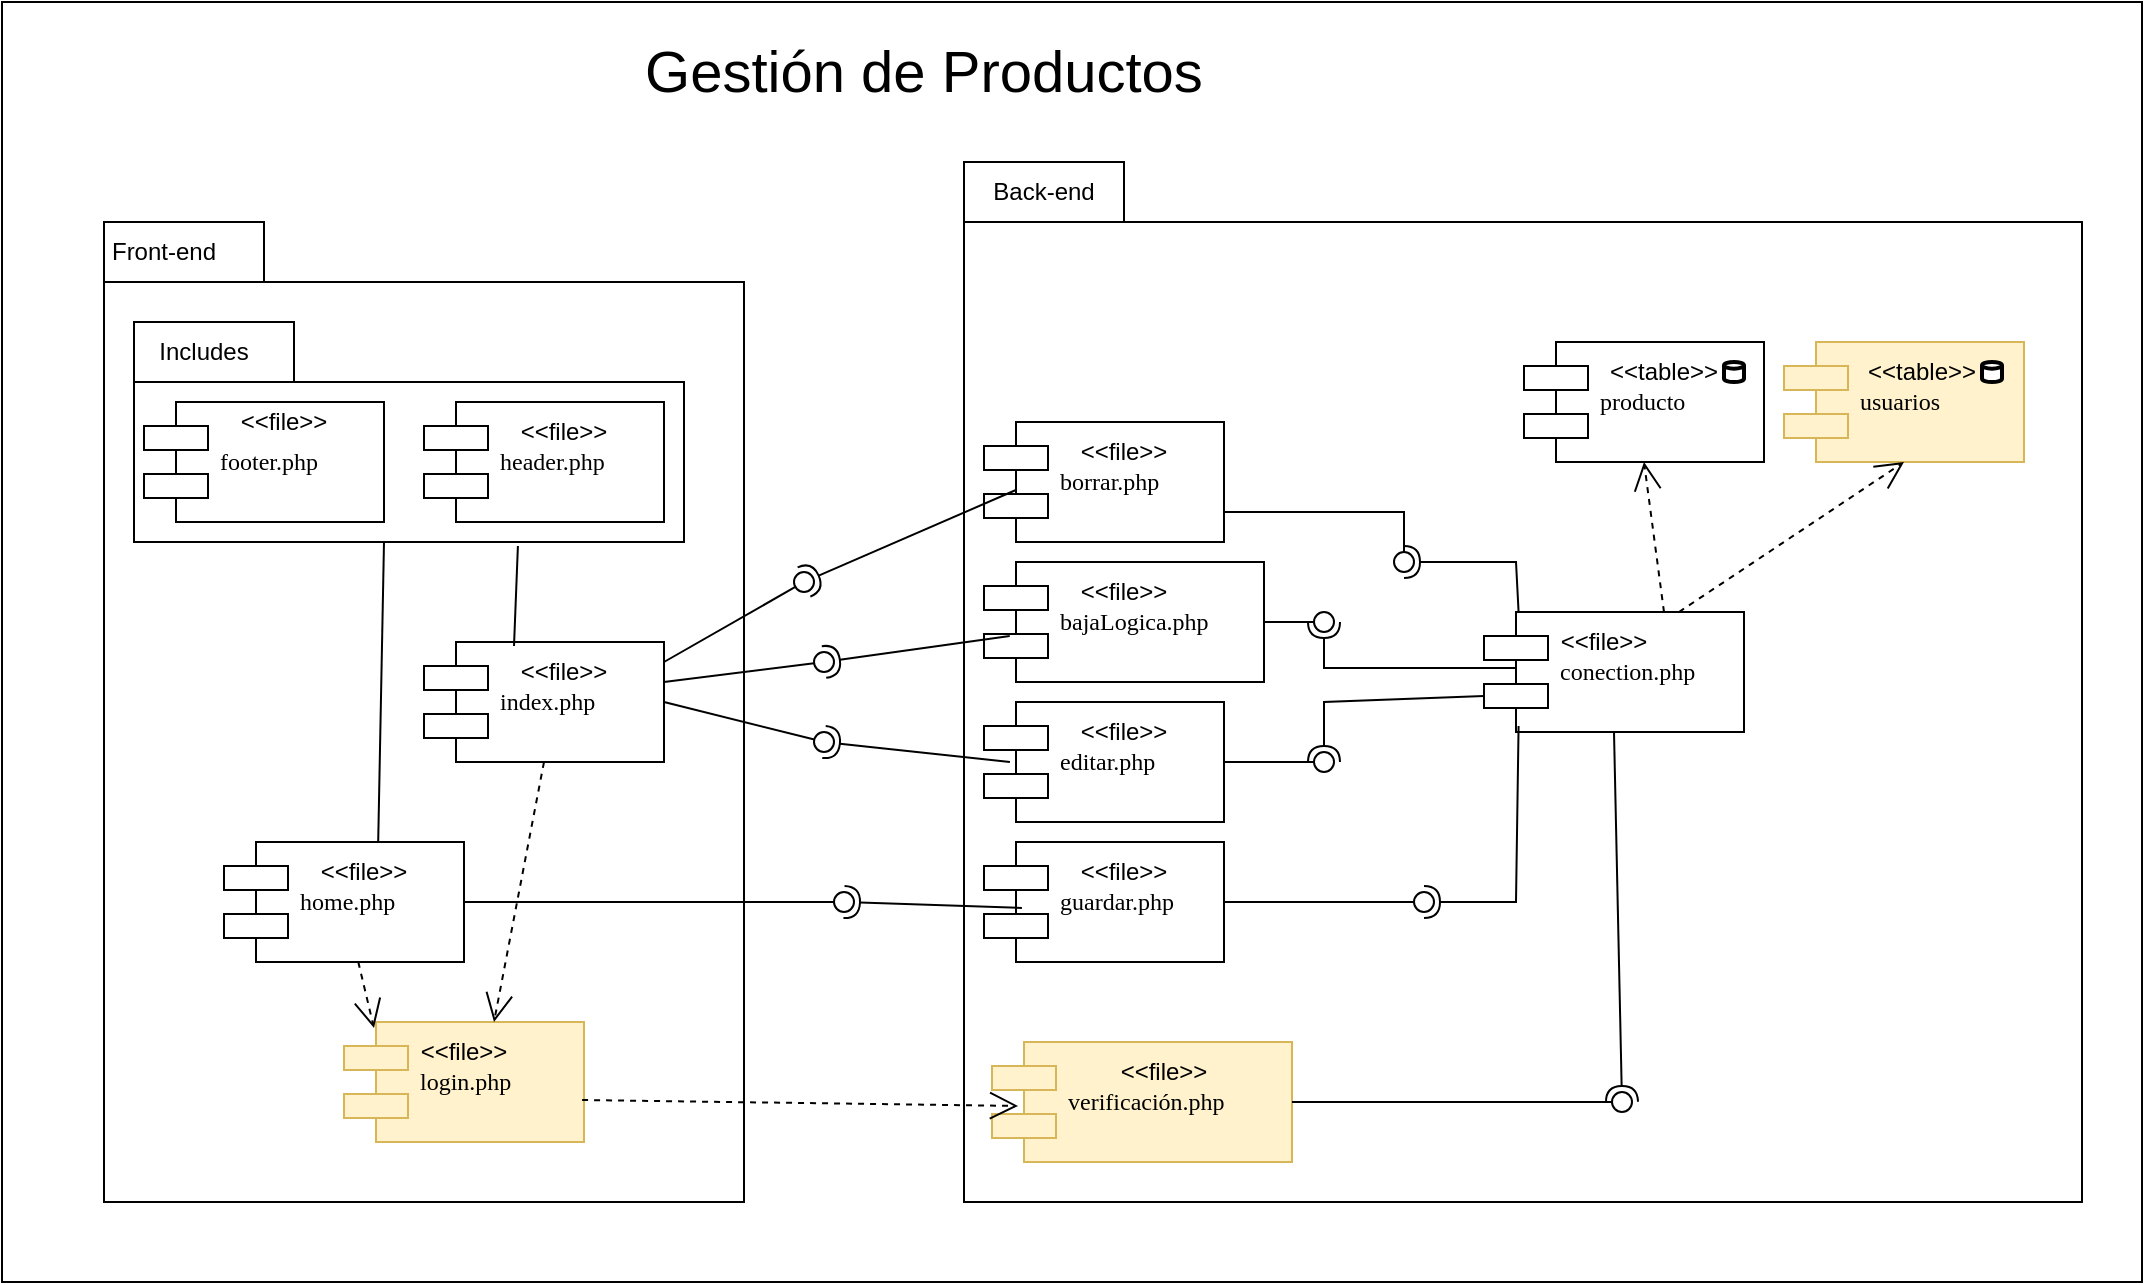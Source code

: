 <mxfile version="22.0.5" type="github">
  <diagram name="Page-1" id="5f0bae14-7c28-e335-631c-24af17079c00">
    <mxGraphModel dx="1783" dy="1195" grid="1" gridSize="10" guides="1" tooltips="1" connect="1" arrows="1" fold="1" page="1" pageScale="1" pageWidth="1100" pageHeight="850" background="none" math="0" shadow="0">
      <root>
        <mxCell id="0" />
        <mxCell id="1" parent="0" />
        <mxCell id="w3_-GCUSZNOy2Y8F9B4D-52" value="" style="rounded=0;whiteSpace=wrap;html=1;" parent="1" vertex="1">
          <mxGeometry x="-20" y="-30" width="1070" height="640" as="geometry" />
        </mxCell>
        <mxCell id="w3_-GCUSZNOy2Y8F9B4D-53" value="" style="shape=folder;fontStyle=1;tabWidth=80;tabHeight=30;tabPosition=left;html=1;boundedLbl=1;whiteSpace=wrap;" parent="1" vertex="1">
          <mxGeometry x="31" y="80" width="320" height="490" as="geometry" />
        </mxCell>
        <mxCell id="w3_-GCUSZNOy2Y8F9B4D-54" value="" style="shape=folder;fontStyle=1;tabWidth=80;tabHeight=30;tabPosition=left;html=1;boundedLbl=1;whiteSpace=wrap;" parent="1" vertex="1">
          <mxGeometry x="46" y="130" width="275" height="110" as="geometry" />
        </mxCell>
        <mxCell id="w3_-GCUSZNOy2Y8F9B4D-55" value="&lt;font style=&quot;vertical-align: inherit;&quot;&gt;&lt;font style=&quot;vertical-align: inherit;&quot;&gt;Front-end&lt;/font&gt;&lt;/font&gt;" style="text;html=1;strokeColor=none;fillColor=none;align=center;verticalAlign=middle;whiteSpace=wrap;rounded=0;" parent="1" vertex="1">
          <mxGeometry x="31" y="80" width="60" height="30" as="geometry" />
        </mxCell>
        <mxCell id="w3_-GCUSZNOy2Y8F9B4D-56" value="&lt;font style=&quot;vertical-align: inherit;&quot;&gt;&lt;font style=&quot;vertical-align: inherit;&quot;&gt;Includes&lt;/font&gt;&lt;/font&gt;" style="text;html=1;strokeColor=none;fillColor=none;align=center;verticalAlign=middle;whiteSpace=wrap;rounded=0;" parent="1" vertex="1">
          <mxGeometry x="51" y="130" width="60" height="30" as="geometry" />
        </mxCell>
        <mxCell id="w3_-GCUSZNOy2Y8F9B4D-57" value="" style="endArrow=none;html=1;rounded=0;exitX=0.642;exitY=0.05;exitDx=0;exitDy=0;exitPerimeter=0;" parent="1" source="w3_-GCUSZNOy2Y8F9B4D-60" edge="1">
          <mxGeometry width="50" height="50" relative="1" as="geometry">
            <mxPoint x="121" y="290" as="sourcePoint" />
            <mxPoint x="171" y="240" as="targetPoint" />
          </mxGeometry>
        </mxCell>
        <mxCell id="w3_-GCUSZNOy2Y8F9B4D-58" value="footer.php" style="shape=component;align=left;spacingLeft=36;rounded=0;shadow=0;comic=0;labelBackgroundColor=none;strokeWidth=1;fontFamily=Verdana;fontSize=12;html=1;" parent="1" vertex="1">
          <mxGeometry x="51" y="170" width="120" height="60" as="geometry" />
        </mxCell>
        <mxCell id="w3_-GCUSZNOy2Y8F9B4D-59" value="header.php" style="shape=component;align=left;spacingLeft=36;rounded=0;shadow=0;comic=0;labelBackgroundColor=none;strokeWidth=1;fontFamily=Verdana;fontSize=12;html=1;" parent="1" vertex="1">
          <mxGeometry x="191" y="170" width="120" height="60" as="geometry" />
        </mxCell>
        <mxCell id="w3_-GCUSZNOy2Y8F9B4D-60" value="home.php" style="shape=component;align=left;spacingLeft=36;rounded=0;shadow=0;comic=0;labelBackgroundColor=none;strokeWidth=1;fontFamily=Verdana;fontSize=12;html=1;" parent="1" vertex="1">
          <mxGeometry x="91" y="390" width="120" height="60" as="geometry" />
        </mxCell>
        <mxCell id="w3_-GCUSZNOy2Y8F9B4D-61" value="index.php" style="shape=component;align=left;spacingLeft=36;rounded=0;shadow=0;comic=0;labelBackgroundColor=none;strokeWidth=1;fontFamily=Verdana;fontSize=12;html=1;" parent="1" vertex="1">
          <mxGeometry x="191" y="290" width="120" height="60" as="geometry" />
        </mxCell>
        <mxCell id="w3_-GCUSZNOy2Y8F9B4D-62" value="" style="endArrow=none;html=1;rounded=0;exitX=0.375;exitY=0.033;exitDx=0;exitDy=0;exitPerimeter=0;entryX=0.698;entryY=1.018;entryDx=0;entryDy=0;entryPerimeter=0;" parent="1" source="w3_-GCUSZNOy2Y8F9B4D-61" target="w3_-GCUSZNOy2Y8F9B4D-54" edge="1">
          <mxGeometry width="50" height="50" relative="1" as="geometry">
            <mxPoint x="131" y="300" as="sourcePoint" />
            <mxPoint x="181" y="250" as="targetPoint" />
          </mxGeometry>
        </mxCell>
        <mxCell id="w3_-GCUSZNOy2Y8F9B4D-63" value="" style="shape=folder;fontStyle=1;tabWidth=80;tabHeight=30;tabPosition=left;html=1;boundedLbl=1;whiteSpace=wrap;" parent="1" vertex="1">
          <mxGeometry x="461" y="50" width="559" height="520" as="geometry" />
        </mxCell>
        <mxCell id="w3_-GCUSZNOy2Y8F9B4D-64" value="&amp;lt;&amp;lt;file&amp;gt;&amp;gt;" style="text;html=1;strokeColor=none;fillColor=none;align=center;verticalAlign=middle;whiteSpace=wrap;rounded=0;" parent="1" vertex="1">
          <mxGeometry x="91" y="170" width="60" height="20" as="geometry" />
        </mxCell>
        <mxCell id="w3_-GCUSZNOy2Y8F9B4D-65" value="producto" style="shape=component;align=left;spacingLeft=36;rounded=0;shadow=0;comic=0;labelBackgroundColor=none;strokeWidth=1;fontFamily=Verdana;fontSize=12;html=1;" parent="1" vertex="1">
          <mxGeometry x="741" y="140" width="120" height="60" as="geometry" />
        </mxCell>
        <mxCell id="w3_-GCUSZNOy2Y8F9B4D-66" value="conection.php" style="shape=component;align=left;spacingLeft=36;rounded=0;shadow=0;comic=0;labelBackgroundColor=none;strokeWidth=1;fontFamily=Verdana;fontSize=12;html=1;" parent="1" vertex="1">
          <mxGeometry x="721" y="275" width="130" height="60" as="geometry" />
        </mxCell>
        <mxCell id="w3_-GCUSZNOy2Y8F9B4D-67" value="guardar.php" style="shape=component;align=left;spacingLeft=36;rounded=0;shadow=0;comic=0;labelBackgroundColor=none;strokeWidth=1;fontFamily=Verdana;fontSize=12;html=1;" parent="1" vertex="1">
          <mxGeometry x="471" y="390" width="120" height="60" as="geometry" />
        </mxCell>
        <mxCell id="w3_-GCUSZNOy2Y8F9B4D-68" value="editar.php" style="shape=component;align=left;spacingLeft=36;rounded=0;shadow=0;comic=0;labelBackgroundColor=none;strokeWidth=1;fontFamily=Verdana;fontSize=12;html=1;" parent="1" vertex="1">
          <mxGeometry x="471" y="320" width="120" height="60" as="geometry" />
        </mxCell>
        <mxCell id="w3_-GCUSZNOy2Y8F9B4D-69" value="bajaLogica.php" style="shape=component;align=left;spacingLeft=36;rounded=0;shadow=0;comic=0;labelBackgroundColor=none;strokeWidth=1;fontFamily=Verdana;fontSize=12;html=1;" parent="1" vertex="1">
          <mxGeometry x="471" y="250" width="140" height="60" as="geometry" />
        </mxCell>
        <mxCell id="w3_-GCUSZNOy2Y8F9B4D-70" value="borrar.php" style="shape=component;align=left;spacingLeft=36;rounded=0;shadow=0;comic=0;labelBackgroundColor=none;strokeWidth=1;fontFamily=Verdana;fontSize=12;html=1;" parent="1" vertex="1">
          <mxGeometry x="471" y="180" width="120" height="60" as="geometry" />
        </mxCell>
        <mxCell id="w3_-GCUSZNOy2Y8F9B4D-71" value="" style="rounded=0;orthogonalLoop=1;jettySize=auto;html=1;endArrow=oval;endFill=0;sketch=0;sourcePerimeterSpacing=0;targetPerimeterSpacing=0;endSize=10;exitX=1;exitY=0.75;exitDx=0;exitDy=0;" parent="1" source="w3_-GCUSZNOy2Y8F9B4D-70" edge="1">
          <mxGeometry relative="1" as="geometry">
            <mxPoint x="736" y="250" as="sourcePoint" />
            <mxPoint x="681" y="250" as="targetPoint" />
            <Array as="points">
              <mxPoint x="681" y="225" />
            </Array>
          </mxGeometry>
        </mxCell>
        <mxCell id="w3_-GCUSZNOy2Y8F9B4D-72" value="" style="rounded=0;orthogonalLoop=1;jettySize=auto;html=1;endArrow=oval;endFill=0;sketch=0;sourcePerimeterSpacing=0;targetPerimeterSpacing=0;endSize=10;exitX=1;exitY=0.5;exitDx=0;exitDy=0;" parent="1" source="w3_-GCUSZNOy2Y8F9B4D-69" edge="1">
          <mxGeometry relative="1" as="geometry">
            <mxPoint x="641" y="280" as="sourcePoint" />
            <mxPoint x="641" y="280" as="targetPoint" />
          </mxGeometry>
        </mxCell>
        <mxCell id="w3_-GCUSZNOy2Y8F9B4D-73" value="" style="rounded=0;orthogonalLoop=1;jettySize=auto;html=1;endArrow=oval;endFill=0;sketch=0;sourcePerimeterSpacing=0;targetPerimeterSpacing=0;endSize=10;exitX=1;exitY=0.5;exitDx=0;exitDy=0;" parent="1" source="w3_-GCUSZNOy2Y8F9B4D-68" edge="1">
          <mxGeometry relative="1" as="geometry">
            <mxPoint x="641" y="340" as="sourcePoint" />
            <mxPoint x="641" y="350" as="targetPoint" />
          </mxGeometry>
        </mxCell>
        <mxCell id="w3_-GCUSZNOy2Y8F9B4D-74" value="" style="rounded=0;orthogonalLoop=1;jettySize=auto;html=1;endArrow=oval;endFill=0;sketch=0;sourcePerimeterSpacing=0;targetPerimeterSpacing=0;endSize=10;exitX=1;exitY=0.5;exitDx=0;exitDy=0;" parent="1" source="w3_-GCUSZNOy2Y8F9B4D-67" edge="1">
          <mxGeometry relative="1" as="geometry">
            <mxPoint x="641" y="410" as="sourcePoint" />
            <mxPoint x="691" y="420" as="targetPoint" />
          </mxGeometry>
        </mxCell>
        <mxCell id="w3_-GCUSZNOy2Y8F9B4D-75" value="" style="rounded=0;orthogonalLoop=1;jettySize=auto;html=1;endArrow=halfCircle;endFill=0;endSize=6;strokeWidth=1;sketch=0;exitX=0.133;exitY=0;exitDx=0;exitDy=0;exitPerimeter=0;" parent="1" source="w3_-GCUSZNOy2Y8F9B4D-66" edge="1">
          <mxGeometry relative="1" as="geometry">
            <mxPoint x="671" y="342.5" as="sourcePoint" />
            <mxPoint x="681" y="250" as="targetPoint" />
            <Array as="points">
              <mxPoint x="737" y="250" />
            </Array>
          </mxGeometry>
        </mxCell>
        <mxCell id="w3_-GCUSZNOy2Y8F9B4D-76" value="" style="rounded=0;orthogonalLoop=1;jettySize=auto;html=1;endArrow=halfCircle;endFill=0;endSize=6;strokeWidth=1;sketch=0;exitX=0.125;exitY=0.467;exitDx=0;exitDy=0;exitPerimeter=0;" parent="1" source="w3_-GCUSZNOy2Y8F9B4D-66" edge="1">
          <mxGeometry relative="1" as="geometry">
            <mxPoint x="736" y="322" as="sourcePoint" />
            <mxPoint x="641" y="280" as="targetPoint" />
            <Array as="points">
              <mxPoint x="691" y="303" />
              <mxPoint x="641" y="303" />
            </Array>
          </mxGeometry>
        </mxCell>
        <mxCell id="w3_-GCUSZNOy2Y8F9B4D-77" value="" style="rounded=0;orthogonalLoop=1;jettySize=auto;html=1;endArrow=halfCircle;endFill=0;endSize=6;strokeWidth=1;sketch=0;exitX=0;exitY=0.7;exitDx=0;exitDy=0;" parent="1" source="w3_-GCUSZNOy2Y8F9B4D-66" edge="1">
          <mxGeometry relative="1" as="geometry">
            <mxPoint x="736" y="318" as="sourcePoint" />
            <mxPoint x="641" y="350" as="targetPoint" />
            <Array as="points">
              <mxPoint x="641" y="320" />
            </Array>
          </mxGeometry>
        </mxCell>
        <mxCell id="w3_-GCUSZNOy2Y8F9B4D-78" value="" style="rounded=0;orthogonalLoop=1;jettySize=auto;html=1;endArrow=halfCircle;endFill=0;endSize=6;strokeWidth=1;sketch=0;exitX=0.133;exitY=0.95;exitDx=0;exitDy=0;exitPerimeter=0;" parent="1" source="w3_-GCUSZNOy2Y8F9B4D-66" edge="1">
          <mxGeometry relative="1" as="geometry">
            <mxPoint x="748" y="315" as="sourcePoint" />
            <mxPoint x="691" y="420" as="targetPoint" />
            <Array as="points">
              <mxPoint x="737" y="420" />
            </Array>
          </mxGeometry>
        </mxCell>
        <mxCell id="w3_-GCUSZNOy2Y8F9B4D-79" value="Back-end" style="text;html=1;strokeColor=none;fillColor=none;align=center;verticalAlign=middle;whiteSpace=wrap;rounded=0;" parent="1" vertex="1">
          <mxGeometry x="471" y="50" width="60" height="30" as="geometry" />
        </mxCell>
        <mxCell id="w3_-GCUSZNOy2Y8F9B4D-80" value="" style="rounded=0;orthogonalLoop=1;jettySize=auto;html=1;endArrow=oval;endFill=0;sketch=0;sourcePerimeterSpacing=0;targetPerimeterSpacing=0;endSize=10;exitX=1;exitY=0.5;exitDx=0;exitDy=0;" parent="1" edge="1">
          <mxGeometry relative="1" as="geometry">
            <mxPoint x="311" y="310" as="sourcePoint" />
            <mxPoint x="391" y="300" as="targetPoint" />
          </mxGeometry>
        </mxCell>
        <mxCell id="w3_-GCUSZNOy2Y8F9B4D-81" value="" style="rounded=0;orthogonalLoop=1;jettySize=auto;html=1;endArrow=oval;endFill=0;sketch=0;sourcePerimeterSpacing=0;targetPerimeterSpacing=0;endSize=10;exitX=1;exitY=0.5;exitDx=0;exitDy=0;" parent="1" edge="1">
          <mxGeometry relative="1" as="geometry">
            <mxPoint x="311" y="300" as="sourcePoint" />
            <mxPoint x="381" y="260" as="targetPoint" />
          </mxGeometry>
        </mxCell>
        <mxCell id="w3_-GCUSZNOy2Y8F9B4D-82" value="" style="rounded=0;orthogonalLoop=1;jettySize=auto;html=1;endArrow=oval;endFill=0;sketch=0;sourcePerimeterSpacing=0;targetPerimeterSpacing=0;endSize=10;exitX=1;exitY=0.5;exitDx=0;exitDy=0;" parent="1" source="w3_-GCUSZNOy2Y8F9B4D-61" edge="1">
          <mxGeometry relative="1" as="geometry">
            <mxPoint x="311" y="320" as="sourcePoint" />
            <mxPoint x="391" y="340" as="targetPoint" />
          </mxGeometry>
        </mxCell>
        <mxCell id="w3_-GCUSZNOy2Y8F9B4D-83" value="" style="rounded=0;orthogonalLoop=1;jettySize=auto;html=1;endArrow=oval;endFill=0;sketch=0;sourcePerimeterSpacing=0;targetPerimeterSpacing=0;endSize=10;exitX=1;exitY=0.5;exitDx=0;exitDy=0;" parent="1" source="w3_-GCUSZNOy2Y8F9B4D-60" edge="1">
          <mxGeometry relative="1" as="geometry">
            <mxPoint x="241" y="420" as="sourcePoint" />
            <mxPoint x="401" y="420" as="targetPoint" />
          </mxGeometry>
        </mxCell>
        <mxCell id="w3_-GCUSZNOy2Y8F9B4D-84" value="" style="rounded=0;orthogonalLoop=1;jettySize=auto;html=1;endArrow=halfCircle;endFill=0;endSize=6;strokeWidth=1;sketch=0;exitX=0.133;exitY=0.567;exitDx=0;exitDy=0;exitPerimeter=0;" parent="1" source="w3_-GCUSZNOy2Y8F9B4D-70" edge="1">
          <mxGeometry relative="1" as="geometry">
            <mxPoint x="481" y="205.52" as="sourcePoint" />
            <mxPoint x="381" y="260" as="targetPoint" />
            <Array as="points" />
          </mxGeometry>
        </mxCell>
        <mxCell id="w3_-GCUSZNOy2Y8F9B4D-85" value="" style="rounded=0;orthogonalLoop=1;jettySize=auto;html=1;endArrow=halfCircle;endFill=0;endSize=6;strokeWidth=1;sketch=0;exitX=0.092;exitY=0.617;exitDx=0;exitDy=0;exitPerimeter=0;" parent="1" source="w3_-GCUSZNOy2Y8F9B4D-69" edge="1">
          <mxGeometry relative="1" as="geometry">
            <mxPoint x="491" y="311" as="sourcePoint" />
            <mxPoint x="391" y="300" as="targetPoint" />
            <Array as="points" />
          </mxGeometry>
        </mxCell>
        <mxCell id="w3_-GCUSZNOy2Y8F9B4D-86" value="" style="rounded=0;orthogonalLoop=1;jettySize=auto;html=1;endArrow=halfCircle;endFill=0;endSize=6;strokeWidth=1;sketch=0;exitX=0.108;exitY=0.5;exitDx=0;exitDy=0;exitPerimeter=0;" parent="1" source="w3_-GCUSZNOy2Y8F9B4D-68" edge="1">
          <mxGeometry relative="1" as="geometry">
            <mxPoint x="512" y="297" as="sourcePoint" />
            <mxPoint x="391" y="340" as="targetPoint" />
            <Array as="points" />
          </mxGeometry>
        </mxCell>
        <mxCell id="w3_-GCUSZNOy2Y8F9B4D-87" value="&amp;lt;&amp;lt;table&amp;gt;&amp;gt;" style="text;html=1;strokeColor=none;fillColor=none;align=center;verticalAlign=middle;whiteSpace=wrap;rounded=0;" parent="1" vertex="1">
          <mxGeometry x="781" y="140" width="60" height="30" as="geometry" />
        </mxCell>
        <mxCell id="w3_-GCUSZNOy2Y8F9B4D-88" value="" style="rounded=0;orthogonalLoop=1;jettySize=auto;html=1;endArrow=halfCircle;endFill=0;endSize=6;strokeWidth=1;sketch=0;exitX=0.158;exitY=0.55;exitDx=0;exitDy=0;exitPerimeter=0;" parent="1" source="w3_-GCUSZNOy2Y8F9B4D-67" edge="1">
          <mxGeometry relative="1" as="geometry">
            <mxPoint x="471" y="410" as="sourcePoint" />
            <mxPoint x="401" y="420" as="targetPoint" />
            <Array as="points" />
          </mxGeometry>
        </mxCell>
        <mxCell id="w3_-GCUSZNOy2Y8F9B4D-89" value="&amp;lt;&amp;lt;file&amp;gt;&amp;gt;" style="text;html=1;strokeColor=none;fillColor=none;align=center;verticalAlign=middle;whiteSpace=wrap;rounded=0;" parent="1" vertex="1">
          <mxGeometry x="231" y="170" width="60" height="30" as="geometry" />
        </mxCell>
        <mxCell id="w3_-GCUSZNOy2Y8F9B4D-90" value="&amp;lt;&amp;lt;file&amp;gt;&amp;gt;" style="text;html=1;strokeColor=none;fillColor=none;align=center;verticalAlign=middle;whiteSpace=wrap;rounded=0;" parent="1" vertex="1">
          <mxGeometry x="231" y="290" width="60" height="30" as="geometry" />
        </mxCell>
        <mxCell id="w3_-GCUSZNOy2Y8F9B4D-91" value="&amp;lt;&amp;lt;file&amp;gt;&amp;gt;" style="text;html=1;strokeColor=none;fillColor=none;align=center;verticalAlign=middle;whiteSpace=wrap;rounded=0;" parent="1" vertex="1">
          <mxGeometry x="131" y="390" width="60" height="30" as="geometry" />
        </mxCell>
        <mxCell id="w3_-GCUSZNOy2Y8F9B4D-92" value="&amp;lt;&amp;lt;file&amp;gt;&amp;gt;" style="text;html=1;strokeColor=none;fillColor=none;align=center;verticalAlign=middle;whiteSpace=wrap;rounded=0;" parent="1" vertex="1">
          <mxGeometry x="511" y="180" width="60" height="30" as="geometry" />
        </mxCell>
        <mxCell id="w3_-GCUSZNOy2Y8F9B4D-93" value="&amp;lt;&amp;lt;file&amp;gt;&amp;gt;" style="text;html=1;strokeColor=none;fillColor=none;align=center;verticalAlign=middle;whiteSpace=wrap;rounded=0;" parent="1" vertex="1">
          <mxGeometry x="511" y="250" width="60" height="30" as="geometry" />
        </mxCell>
        <mxCell id="w3_-GCUSZNOy2Y8F9B4D-94" value="&amp;lt;&amp;lt;file&amp;gt;&amp;gt;" style="text;html=1;strokeColor=none;fillColor=none;align=center;verticalAlign=middle;whiteSpace=wrap;rounded=0;" parent="1" vertex="1">
          <mxGeometry x="511" y="320" width="60" height="30" as="geometry" />
        </mxCell>
        <mxCell id="w3_-GCUSZNOy2Y8F9B4D-95" value="&amp;lt;&amp;lt;file&amp;gt;&amp;gt;" style="text;html=1;strokeColor=none;fillColor=none;align=center;verticalAlign=middle;whiteSpace=wrap;rounded=0;" parent="1" vertex="1">
          <mxGeometry x="511" y="390" width="60" height="30" as="geometry" />
        </mxCell>
        <mxCell id="w3_-GCUSZNOy2Y8F9B4D-96" value="&amp;lt;&amp;lt;file&amp;gt;&amp;gt;" style="text;html=1;strokeColor=none;fillColor=none;align=center;verticalAlign=middle;whiteSpace=wrap;rounded=0;" parent="1" vertex="1">
          <mxGeometry x="751" y="275" width="60" height="30" as="geometry" />
        </mxCell>
        <mxCell id="w3_-GCUSZNOy2Y8F9B4D-97" value="" style="strokeWidth=2;html=1;shape=mxgraph.flowchart.database;whiteSpace=wrap;" parent="1" vertex="1">
          <mxGeometry x="841" y="150" width="10" height="10" as="geometry" />
        </mxCell>
        <mxCell id="w3_-GCUSZNOy2Y8F9B4D-99" value="Gestión de Productos" style="text;html=1;strokeColor=none;fillColor=none;align=center;verticalAlign=middle;whiteSpace=wrap;rounded=0;fontSize=29;" parent="1" vertex="1">
          <mxGeometry x="231" y="-10" width="420" height="30" as="geometry" />
        </mxCell>
        <mxCell id="w3_-GCUSZNOy2Y8F9B4D-100" value="login.php" style="shape=component;align=left;spacingLeft=36;rounded=0;shadow=0;comic=0;labelBackgroundColor=none;strokeWidth=1;fontFamily=Verdana;fontSize=12;html=1;fillColor=#fff2cc;strokeColor=#d6b656;" parent="1" vertex="1">
          <mxGeometry x="151" y="480" width="120" height="60" as="geometry" />
        </mxCell>
        <mxCell id="w3_-GCUSZNOy2Y8F9B4D-101" value="verificación.php" style="shape=component;align=left;spacingLeft=36;rounded=0;shadow=0;comic=0;labelBackgroundColor=none;strokeWidth=1;fontFamily=Verdana;fontSize=12;html=1;fillColor=#fff2cc;strokeColor=#d6b656;" parent="1" vertex="1">
          <mxGeometry x="475" y="490" width="150" height="60" as="geometry" />
        </mxCell>
        <mxCell id="w3_-GCUSZNOy2Y8F9B4D-104" value="usuarios" style="shape=component;align=left;spacingLeft=36;rounded=0;shadow=0;comic=0;labelBackgroundColor=none;strokeWidth=1;fontFamily=Verdana;fontSize=12;html=1;fillColor=#fff2cc;strokeColor=#d6b656;" parent="1" vertex="1">
          <mxGeometry x="871" y="140" width="120" height="60" as="geometry" />
        </mxCell>
        <mxCell id="w3_-GCUSZNOy2Y8F9B4D-105" value="&amp;lt;&amp;lt;table&amp;gt;&amp;gt;" style="text;html=1;strokeColor=none;fillColor=none;align=center;verticalAlign=middle;whiteSpace=wrap;rounded=0;" parent="1" vertex="1">
          <mxGeometry x="910" y="140" width="60" height="30" as="geometry" />
        </mxCell>
        <mxCell id="w3_-GCUSZNOy2Y8F9B4D-116" value="" style="rounded=0;orthogonalLoop=1;jettySize=auto;html=1;endArrow=halfCircle;endFill=0;endSize=6;strokeWidth=1;sketch=0;exitX=0.5;exitY=1;exitDx=0;exitDy=0;" parent="1" source="w3_-GCUSZNOy2Y8F9B4D-66" edge="1">
          <mxGeometry relative="1" as="geometry">
            <mxPoint x="830" y="485" as="sourcePoint" />
            <mxPoint x="790" y="520" as="targetPoint" />
          </mxGeometry>
        </mxCell>
        <mxCell id="w3_-GCUSZNOy2Y8F9B4D-117" value="" style="rounded=0;orthogonalLoop=1;jettySize=auto;html=1;endArrow=oval;endFill=0;sketch=0;sourcePerimeterSpacing=0;targetPerimeterSpacing=0;endSize=10;exitX=1;exitY=0.5;exitDx=0;exitDy=0;" parent="1" source="w3_-GCUSZNOy2Y8F9B4D-101" edge="1">
          <mxGeometry relative="1" as="geometry">
            <mxPoint x="790" y="485" as="sourcePoint" />
            <mxPoint x="790" y="520" as="targetPoint" />
          </mxGeometry>
        </mxCell>
        <mxCell id="w3_-GCUSZNOy2Y8F9B4D-118" value="" style="ellipse;whiteSpace=wrap;html=1;align=center;aspect=fixed;fillColor=none;strokeColor=none;resizable=0;perimeter=centerPerimeter;rotatable=0;allowArrows=0;points=[];outlineConnect=1;" parent="1" vertex="1">
          <mxGeometry x="805" y="480" width="10" height="10" as="geometry" />
        </mxCell>
        <mxCell id="w3_-GCUSZNOy2Y8F9B4D-124" value="" style="endArrow=open;endSize=12;dashed=1;html=1;rounded=0;exitX=0.992;exitY=0.65;exitDx=0;exitDy=0;exitPerimeter=0;entryX=0.087;entryY=0.533;entryDx=0;entryDy=0;entryPerimeter=0;" parent="1" source="w3_-GCUSZNOy2Y8F9B4D-100" target="w3_-GCUSZNOy2Y8F9B4D-101" edge="1">
          <mxGeometry width="160" relative="1" as="geometry">
            <mxPoint x="280" y="509.5" as="sourcePoint" />
            <mxPoint x="440" y="509.5" as="targetPoint" />
          </mxGeometry>
        </mxCell>
        <mxCell id="w3_-GCUSZNOy2Y8F9B4D-128" value="&amp;lt;&amp;lt;file&amp;gt;&amp;gt;" style="text;html=1;strokeColor=none;fillColor=none;align=center;verticalAlign=middle;whiteSpace=wrap;rounded=0;" parent="1" vertex="1">
          <mxGeometry x="181" y="480" width="60" height="30" as="geometry" />
        </mxCell>
        <mxCell id="w3_-GCUSZNOy2Y8F9B4D-129" value="&amp;lt;&amp;lt;file&amp;gt;&amp;gt;" style="text;html=1;strokeColor=none;fillColor=none;align=center;verticalAlign=middle;whiteSpace=wrap;rounded=0;" parent="1" vertex="1">
          <mxGeometry x="531" y="490" width="60" height="30" as="geometry" />
        </mxCell>
        <mxCell id="w3_-GCUSZNOy2Y8F9B4D-130" value="" style="strokeWidth=2;html=1;shape=mxgraph.flowchart.database;whiteSpace=wrap;" parent="1" vertex="1">
          <mxGeometry x="970" y="150" width="10" height="10" as="geometry" />
        </mxCell>
        <mxCell id="w3_-GCUSZNOy2Y8F9B4D-131" value="" style="endArrow=open;endSize=12;dashed=1;html=1;rounded=0;exitX=0.75;exitY=0;exitDx=0;exitDy=0;entryX=0.5;entryY=1;entryDx=0;entryDy=0;" parent="1" source="w3_-GCUSZNOy2Y8F9B4D-66" target="w3_-GCUSZNOy2Y8F9B4D-104" edge="1">
          <mxGeometry width="160" relative="1" as="geometry">
            <mxPoint x="880" y="304" as="sourcePoint" />
            <mxPoint x="1040" y="304" as="targetPoint" />
          </mxGeometry>
        </mxCell>
        <mxCell id="w3_-GCUSZNOy2Y8F9B4D-132" value="" style="endArrow=open;endSize=12;dashed=1;html=1;rounded=0;entryX=0.5;entryY=1;entryDx=0;entryDy=0;exitX=1;exitY=0;exitDx=0;exitDy=0;" parent="1" source="w3_-GCUSZNOy2Y8F9B4D-96" target="w3_-GCUSZNOy2Y8F9B4D-65" edge="1">
          <mxGeometry width="160" relative="1" as="geometry">
            <mxPoint x="470" y="380" as="sourcePoint" />
            <mxPoint x="630" y="380" as="targetPoint" />
          </mxGeometry>
        </mxCell>
        <mxCell id="giiwSCnAdaS2jvFx4o6J-1" value="" style="endArrow=open;endSize=12;dashed=1;html=1;rounded=0;entryX=0.75;entryY=0;entryDx=0;entryDy=0;exitX=0.5;exitY=1;exitDx=0;exitDy=0;" edge="1" parent="1" source="w3_-GCUSZNOy2Y8F9B4D-61" target="w3_-GCUSZNOy2Y8F9B4D-128">
          <mxGeometry width="160" relative="1" as="geometry">
            <mxPoint x="390" y="230" as="sourcePoint" />
            <mxPoint x="550" y="230" as="targetPoint" />
          </mxGeometry>
        </mxCell>
        <mxCell id="giiwSCnAdaS2jvFx4o6J-2" value="" style="endArrow=open;endSize=12;dashed=1;html=1;rounded=0;entryX=0.125;entryY=0.05;entryDx=0;entryDy=0;entryPerimeter=0;" edge="1" parent="1" source="w3_-GCUSZNOy2Y8F9B4D-60" target="w3_-GCUSZNOy2Y8F9B4D-100">
          <mxGeometry width="160" relative="1" as="geometry">
            <mxPoint x="390" y="230" as="sourcePoint" />
            <mxPoint x="550" y="230" as="targetPoint" />
          </mxGeometry>
        </mxCell>
      </root>
    </mxGraphModel>
  </diagram>
</mxfile>
